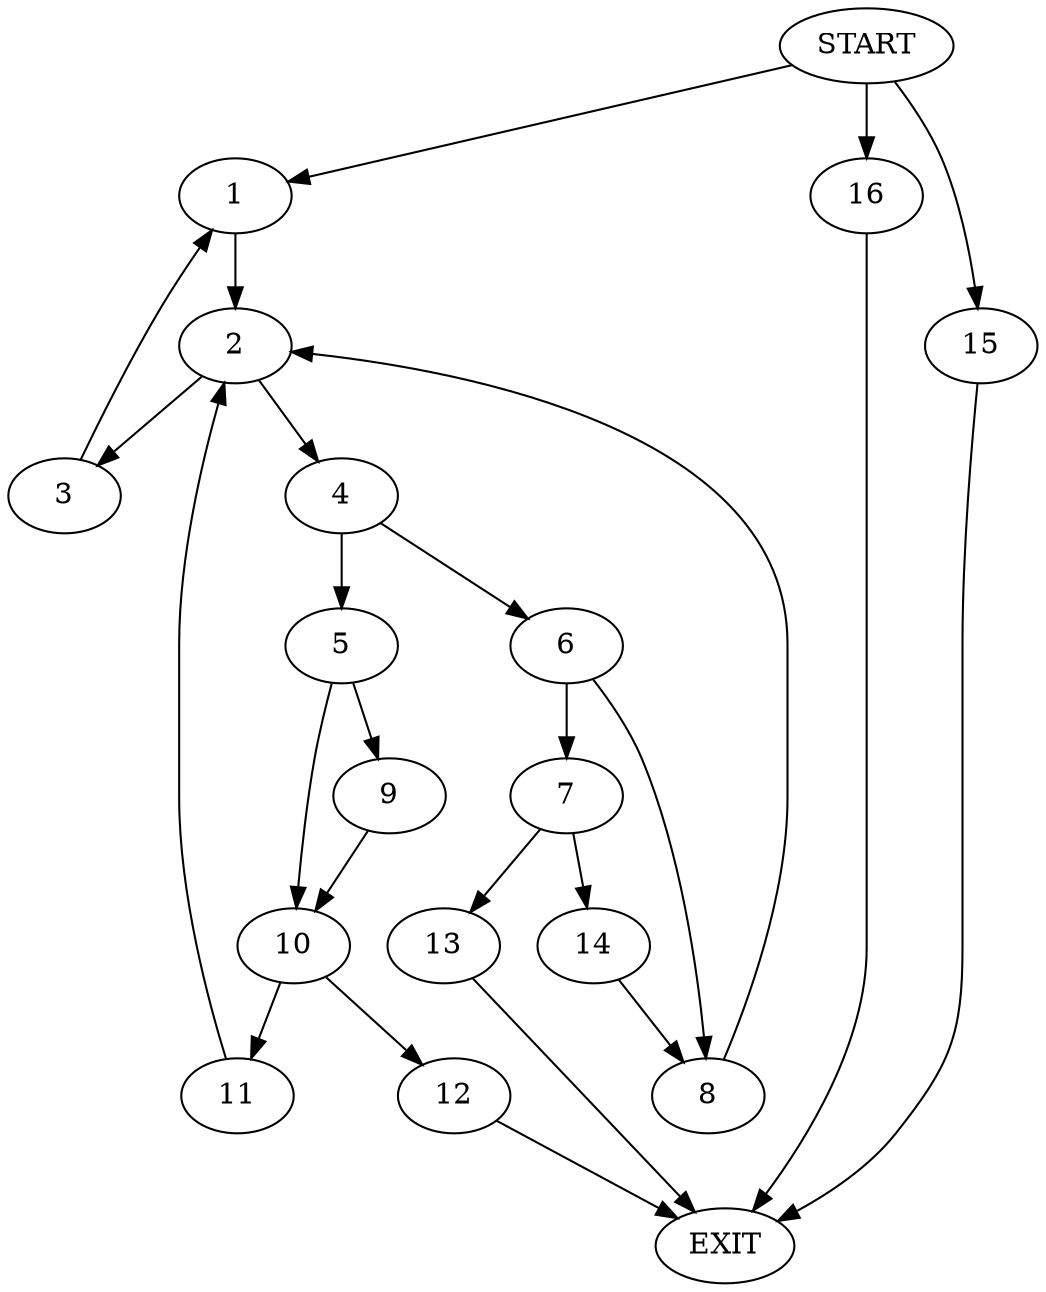 digraph {
0 [label="START"]
17 [label="EXIT"]
0 -> 1
1 -> 2
2 -> 3
2 -> 4
4 -> 5
4 -> 6
3 -> 1
6 -> 7
6 -> 8
5 -> 9
5 -> 10
9 -> 10
10 -> 11
10 -> 12
12 -> 17
11 -> 2
7 -> 13
7 -> 14
8 -> 2
14 -> 8
13 -> 17
0 -> 15
15 -> 17
0 -> 16
16 -> 17
}
